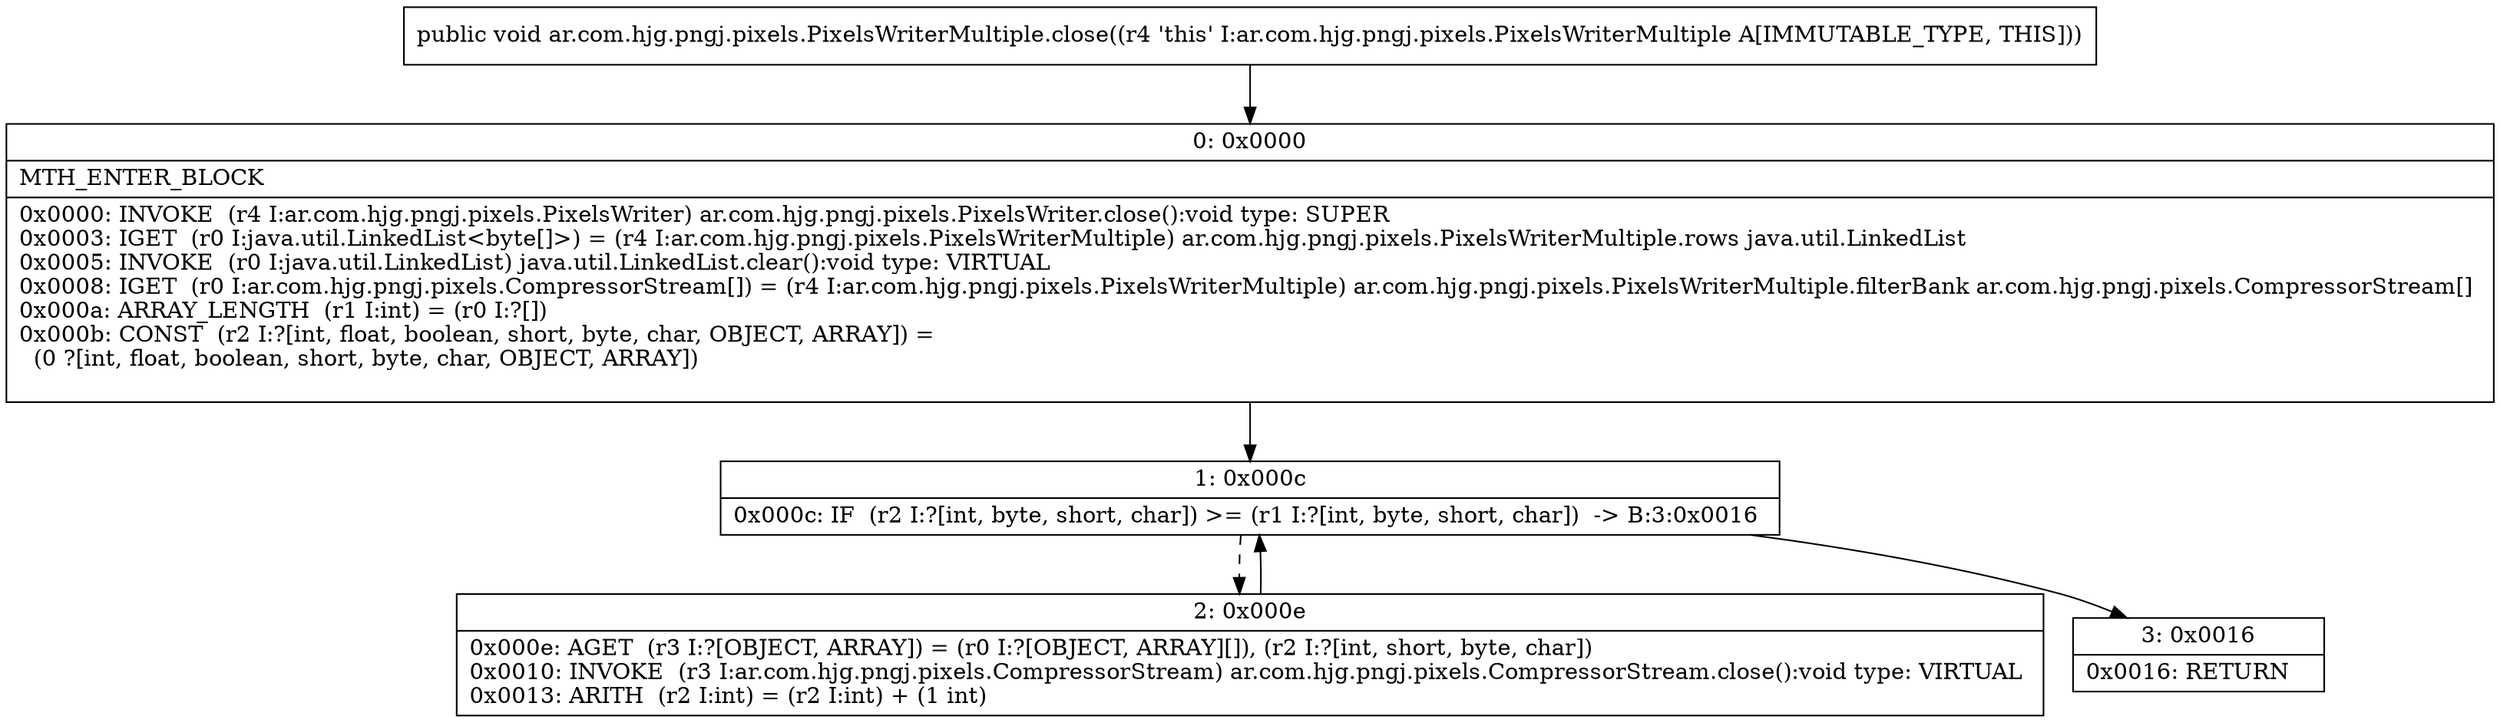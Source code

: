 digraph "CFG forar.com.hjg.pngj.pixels.PixelsWriterMultiple.close()V" {
Node_0 [shape=record,label="{0\:\ 0x0000|MTH_ENTER_BLOCK\l|0x0000: INVOKE  (r4 I:ar.com.hjg.pngj.pixels.PixelsWriter) ar.com.hjg.pngj.pixels.PixelsWriter.close():void type: SUPER \l0x0003: IGET  (r0 I:java.util.LinkedList\<byte[]\>) = (r4 I:ar.com.hjg.pngj.pixels.PixelsWriterMultiple) ar.com.hjg.pngj.pixels.PixelsWriterMultiple.rows java.util.LinkedList \l0x0005: INVOKE  (r0 I:java.util.LinkedList) java.util.LinkedList.clear():void type: VIRTUAL \l0x0008: IGET  (r0 I:ar.com.hjg.pngj.pixels.CompressorStream[]) = (r4 I:ar.com.hjg.pngj.pixels.PixelsWriterMultiple) ar.com.hjg.pngj.pixels.PixelsWriterMultiple.filterBank ar.com.hjg.pngj.pixels.CompressorStream[] \l0x000a: ARRAY_LENGTH  (r1 I:int) = (r0 I:?[]) \l0x000b: CONST  (r2 I:?[int, float, boolean, short, byte, char, OBJECT, ARRAY]) = \l  (0 ?[int, float, boolean, short, byte, char, OBJECT, ARRAY])\l \l}"];
Node_1 [shape=record,label="{1\:\ 0x000c|0x000c: IF  (r2 I:?[int, byte, short, char]) \>= (r1 I:?[int, byte, short, char])  \-\> B:3:0x0016 \l}"];
Node_2 [shape=record,label="{2\:\ 0x000e|0x000e: AGET  (r3 I:?[OBJECT, ARRAY]) = (r0 I:?[OBJECT, ARRAY][]), (r2 I:?[int, short, byte, char]) \l0x0010: INVOKE  (r3 I:ar.com.hjg.pngj.pixels.CompressorStream) ar.com.hjg.pngj.pixels.CompressorStream.close():void type: VIRTUAL \l0x0013: ARITH  (r2 I:int) = (r2 I:int) + (1 int) \l}"];
Node_3 [shape=record,label="{3\:\ 0x0016|0x0016: RETURN   \l}"];
MethodNode[shape=record,label="{public void ar.com.hjg.pngj.pixels.PixelsWriterMultiple.close((r4 'this' I:ar.com.hjg.pngj.pixels.PixelsWriterMultiple A[IMMUTABLE_TYPE, THIS])) }"];
MethodNode -> Node_0;
Node_0 -> Node_1;
Node_1 -> Node_2[style=dashed];
Node_1 -> Node_3;
Node_2 -> Node_1;
}

